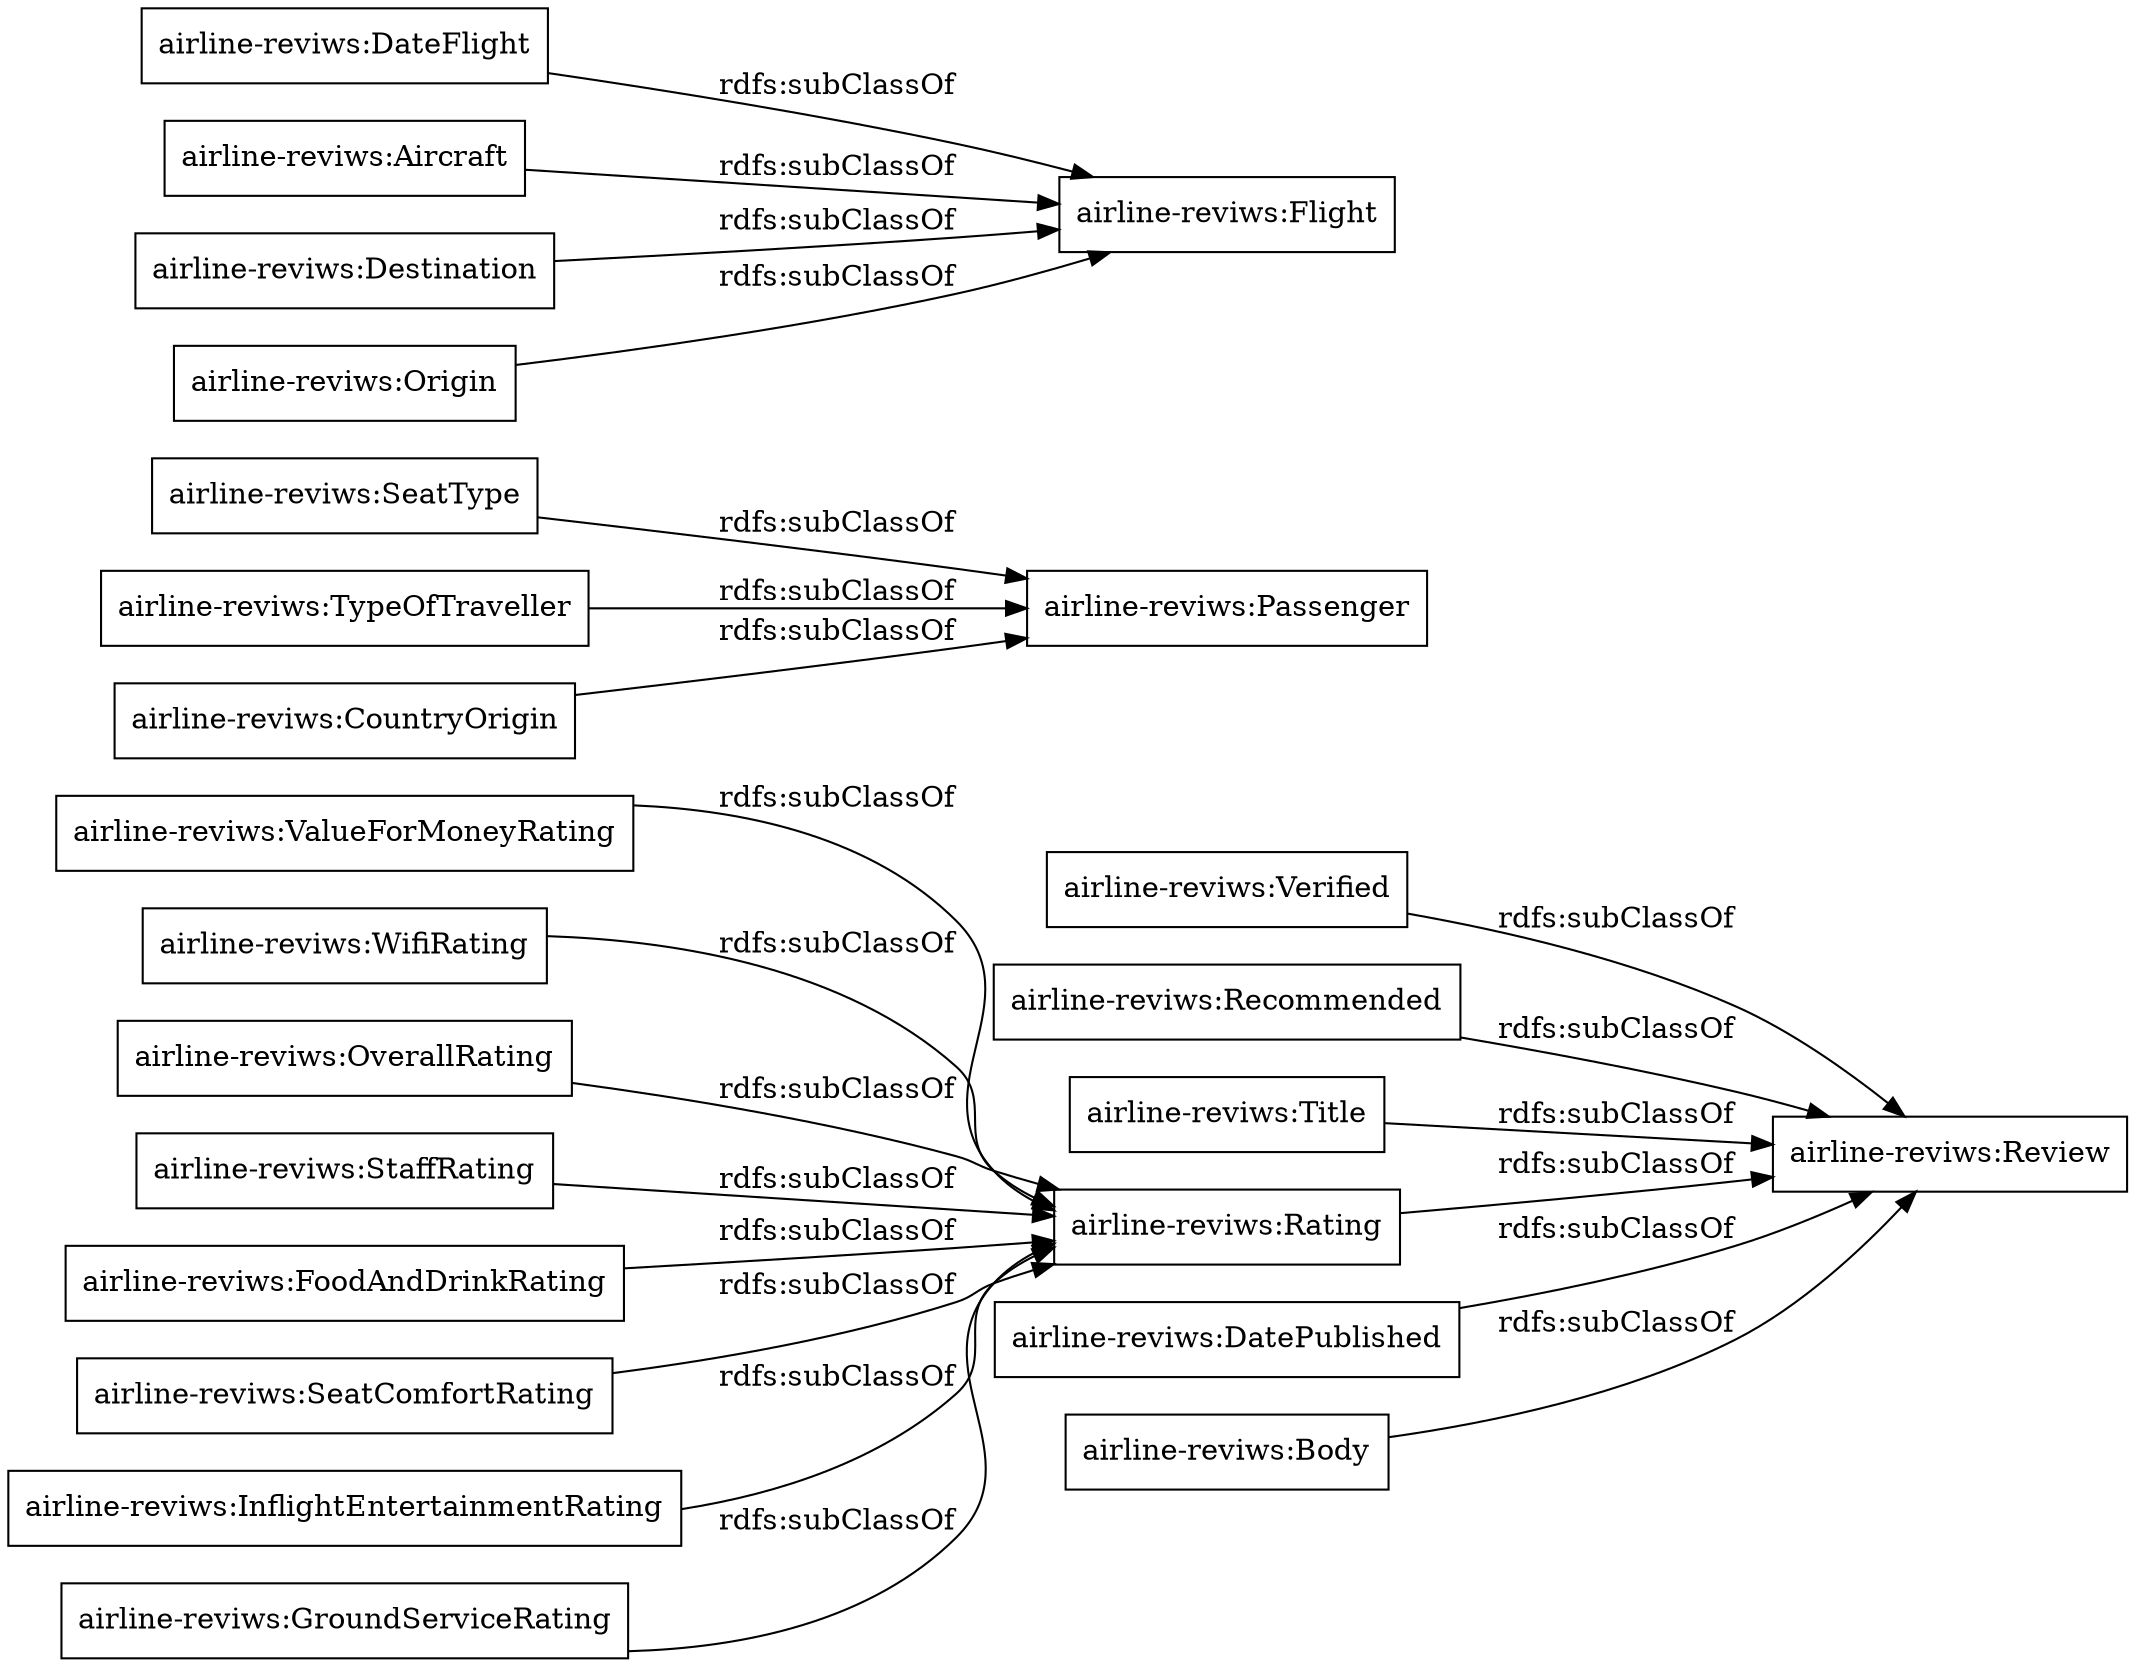 digraph ar2dtool_diagram { 
rankdir=LR;
size="1000"
node [shape = rectangle, color="black"]; "airline-reviws:Verified" "airline-reviws:SeatType" "airline-reviws:Recommended" "airline-reviws:Passenger" "airline-reviws:TypeOfTraveller" "airline-reviws:ValueForMoneyRating" "airline-reviws:DateFlight" "airline-reviws:Aircraft" "airline-reviws:WifiRating" "airline-reviws:Title" "airline-reviws:OverallRating" "airline-reviws:Destination" "airline-reviws:Flight" "airline-reviws:StaffRating" "airline-reviws:FoodAndDrinkRating" "airline-reviws:SeatComfortRating" "airline-reviws:CountryOrigin" "airline-reviws:InflightEntertainmentRating" "airline-reviws:Origin" "airline-reviws:Rating" "airline-reviws:DatePublished" "airline-reviws:Review" "airline-reviws:Body" "airline-reviws:GroundServiceRating" ; /*classes style*/
	"airline-reviws:FoodAndDrinkRating" -> "airline-reviws:Rating" [ label = "rdfs:subClassOf" ];
	"airline-reviws:Body" -> "airline-reviws:Review" [ label = "rdfs:subClassOf" ];
	"airline-reviws:SeatComfortRating" -> "airline-reviws:Rating" [ label = "rdfs:subClassOf" ];
	"airline-reviws:Origin" -> "airline-reviws:Flight" [ label = "rdfs:subClassOf" ];
	"airline-reviws:CountryOrigin" -> "airline-reviws:Passenger" [ label = "rdfs:subClassOf" ];
	"airline-reviws:Recommended" -> "airline-reviws:Review" [ label = "rdfs:subClassOf" ];
	"airline-reviws:Rating" -> "airline-reviws:Review" [ label = "rdfs:subClassOf" ];
	"airline-reviws:InflightEntertainmentRating" -> "airline-reviws:Rating" [ label = "rdfs:subClassOf" ];
	"airline-reviws:DateFlight" -> "airline-reviws:Flight" [ label = "rdfs:subClassOf" ];
	"airline-reviws:DatePublished" -> "airline-reviws:Review" [ label = "rdfs:subClassOf" ];
	"airline-reviws:WifiRating" -> "airline-reviws:Rating" [ label = "rdfs:subClassOf" ];
	"airline-reviws:ValueForMoneyRating" -> "airline-reviws:Rating" [ label = "rdfs:subClassOf" ];
	"airline-reviws:GroundServiceRating" -> "airline-reviws:Rating" [ label = "rdfs:subClassOf" ];
	"airline-reviws:Aircraft" -> "airline-reviws:Flight" [ label = "rdfs:subClassOf" ];
	"airline-reviws:SeatType" -> "airline-reviws:Passenger" [ label = "rdfs:subClassOf" ];
	"airline-reviws:TypeOfTraveller" -> "airline-reviws:Passenger" [ label = "rdfs:subClassOf" ];
	"airline-reviws:OverallRating" -> "airline-reviws:Rating" [ label = "rdfs:subClassOf" ];
	"airline-reviws:Destination" -> "airline-reviws:Flight" [ label = "rdfs:subClassOf" ];
	"airline-reviws:StaffRating" -> "airline-reviws:Rating" [ label = "rdfs:subClassOf" ];
	"airline-reviws:Title" -> "airline-reviws:Review" [ label = "rdfs:subClassOf" ];
	"airline-reviws:Verified" -> "airline-reviws:Review" [ label = "rdfs:subClassOf" ];

}
